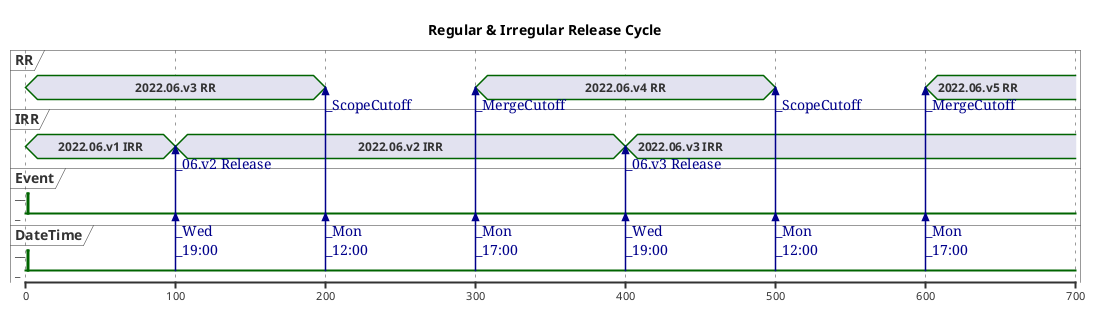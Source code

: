@startuml
title Regular & Irregular Release Cycle

concise "RR" as RR
concise "IRR" as IRR
robust Event
robust "DateTime" as DT
scale 100 as 150 pixels

@0
RR is "2022.06.v3 RR"
IRR is "2022.06.v1 IRR"
Event is _
DT is _

@1
Event is __
DT is __

@2
Event is _
DT is _

@100
IRR is "2022.06.v2 IRR"
Event->IRR : _06.v2 Release
DT->Event : _Wed\n_19:00

@200
RR is {hidden}
Event->RR : _ScopeCutoff
DT->Event : _Mon\n_12:00

@300
RR is "2022.06.v4 RR"
Event->RR : _MergeCutoff
DT->Event : _Mon\n_17:00

@400
Event->IRR : _06.v3 Release
DT->Event : _Wed\n_19:00
IRR is "2022.06.v3 IRR"

@500
Event->RR : _ScopeCutoff
DT->Event : _Mon\n_12:00
RR is {hidden}

@600
RR is "2022.06.v5 RR"
DT->Event : _Mon\n_17:00
Event->RR : _MergeCutoff

@enduml
